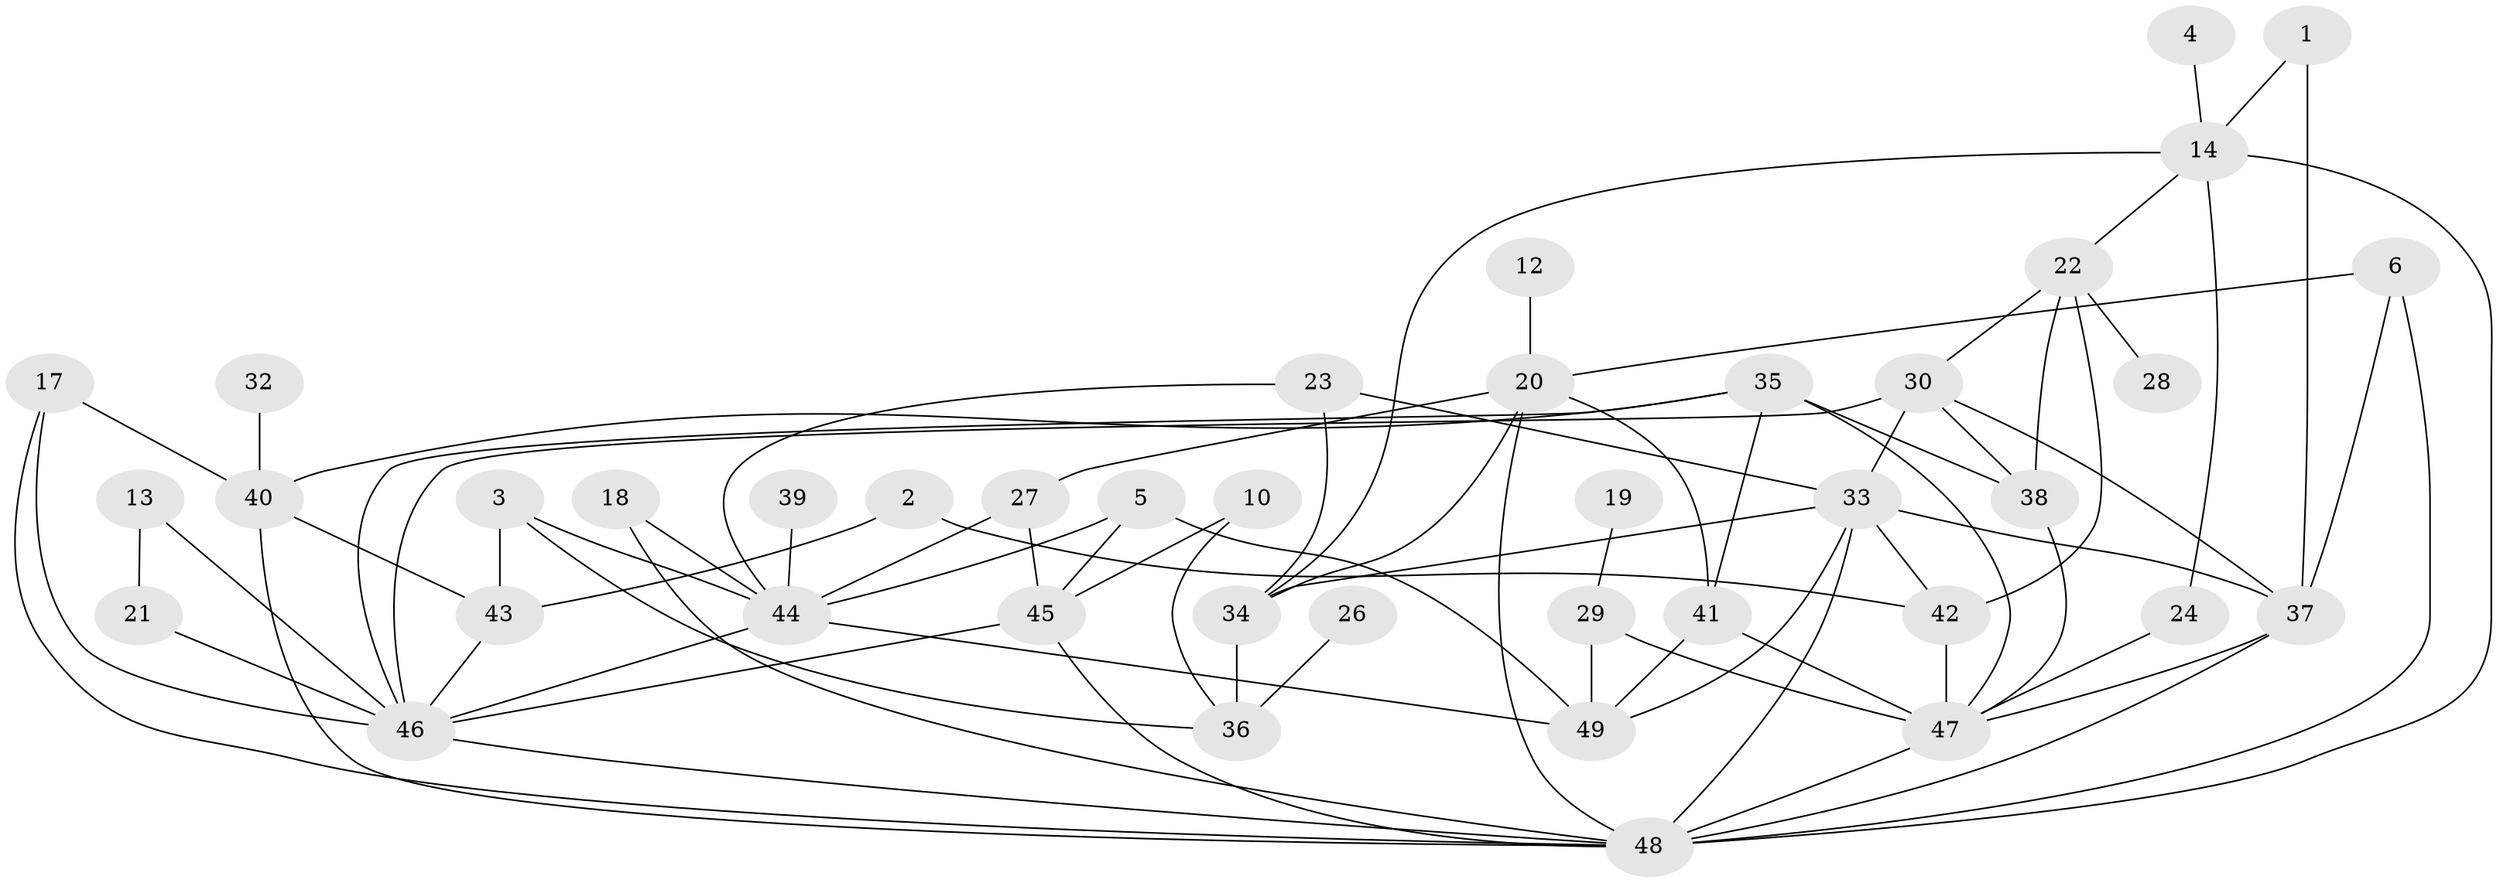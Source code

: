 // original degree distribution, {3: 0.27835051546391754, 2: 0.24742268041237114, 1: 0.12371134020618557, 4: 0.13402061855670103, 5: 0.13402061855670103, 0: 0.07216494845360824, 6: 0.010309278350515464}
// Generated by graph-tools (version 1.1) at 2025/25/03/09/25 03:25:14]
// undirected, 41 vertices, 79 edges
graph export_dot {
graph [start="1"]
  node [color=gray90,style=filled];
  1;
  2;
  3;
  4;
  5;
  6;
  10;
  12;
  13;
  14;
  17;
  18;
  19;
  20;
  21;
  22;
  23;
  24;
  26;
  27;
  28;
  29;
  30;
  32;
  33;
  34;
  35;
  36;
  37;
  38;
  39;
  40;
  41;
  42;
  43;
  44;
  45;
  46;
  47;
  48;
  49;
  1 -- 14 [weight=1.0];
  1 -- 37 [weight=1.0];
  2 -- 42 [weight=1.0];
  2 -- 43 [weight=1.0];
  3 -- 36 [weight=1.0];
  3 -- 43 [weight=1.0];
  3 -- 44 [weight=1.0];
  4 -- 14 [weight=1.0];
  5 -- 44 [weight=1.0];
  5 -- 45 [weight=1.0];
  5 -- 49 [weight=1.0];
  6 -- 20 [weight=1.0];
  6 -- 37 [weight=1.0];
  6 -- 48 [weight=1.0];
  10 -- 36 [weight=1.0];
  10 -- 45 [weight=1.0];
  12 -- 20 [weight=1.0];
  13 -- 21 [weight=1.0];
  13 -- 46 [weight=1.0];
  14 -- 22 [weight=1.0];
  14 -- 24 [weight=1.0];
  14 -- 34 [weight=1.0];
  14 -- 48 [weight=1.0];
  17 -- 40 [weight=1.0];
  17 -- 46 [weight=1.0];
  17 -- 48 [weight=1.0];
  18 -- 44 [weight=1.0];
  18 -- 48 [weight=1.0];
  19 -- 29 [weight=1.0];
  20 -- 27 [weight=1.0];
  20 -- 34 [weight=1.0];
  20 -- 41 [weight=1.0];
  20 -- 48 [weight=1.0];
  21 -- 46 [weight=1.0];
  22 -- 28 [weight=1.0];
  22 -- 30 [weight=1.0];
  22 -- 38 [weight=1.0];
  22 -- 42 [weight=1.0];
  23 -- 33 [weight=1.0];
  23 -- 34 [weight=1.0];
  23 -- 44 [weight=1.0];
  24 -- 47 [weight=2.0];
  26 -- 36 [weight=1.0];
  27 -- 44 [weight=1.0];
  27 -- 45 [weight=2.0];
  29 -- 47 [weight=1.0];
  29 -- 49 [weight=1.0];
  30 -- 33 [weight=1.0];
  30 -- 37 [weight=1.0];
  30 -- 38 [weight=1.0];
  30 -- 46 [weight=1.0];
  32 -- 40 [weight=1.0];
  33 -- 34 [weight=1.0];
  33 -- 37 [weight=1.0];
  33 -- 42 [weight=1.0];
  33 -- 48 [weight=1.0];
  33 -- 49 [weight=1.0];
  34 -- 36 [weight=2.0];
  35 -- 38 [weight=1.0];
  35 -- 40 [weight=1.0];
  35 -- 41 [weight=1.0];
  35 -- 46 [weight=1.0];
  35 -- 47 [weight=1.0];
  37 -- 47 [weight=1.0];
  37 -- 48 [weight=1.0];
  38 -- 47 [weight=1.0];
  39 -- 44 [weight=1.0];
  40 -- 43 [weight=1.0];
  40 -- 48 [weight=1.0];
  41 -- 47 [weight=2.0];
  41 -- 49 [weight=1.0];
  42 -- 47 [weight=1.0];
  43 -- 46 [weight=1.0];
  44 -- 46 [weight=1.0];
  44 -- 49 [weight=1.0];
  45 -- 46 [weight=1.0];
  45 -- 48 [weight=1.0];
  46 -- 48 [weight=1.0];
  47 -- 48 [weight=2.0];
}
